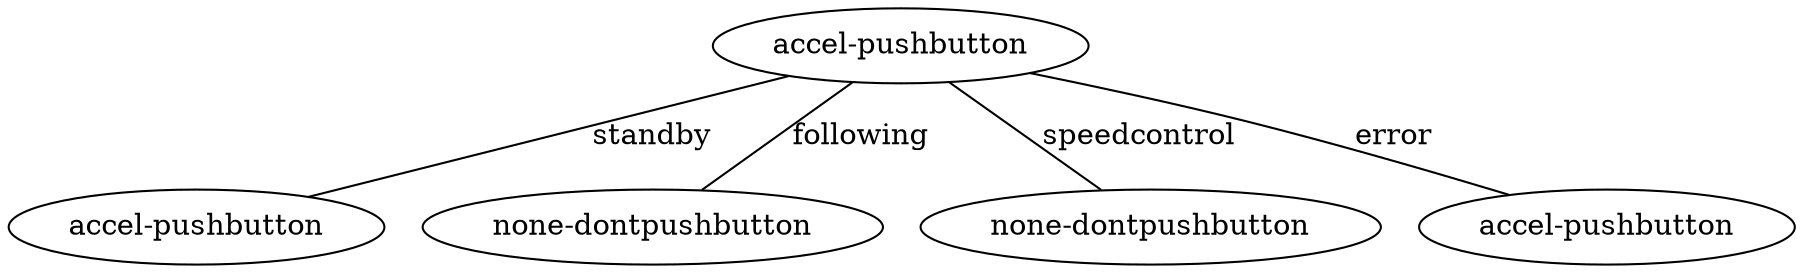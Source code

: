 digraph human_tree {
edge [dir=none];
node0 [ label = "accel-pushbutton" ];
node1 [ label = "accel-pushbutton" ];
node2 [ label = "none-dontpushbutton" ];
node3 [ label = "none-dontpushbutton" ];
node4 [ label = "accel-pushbutton" ];
node0 -> node1 [label="standby"];
node0 -> node2 [label="following"];
node0 -> node3 [label="speedcontrol"];
node0 -> node4 [label="error"];
}